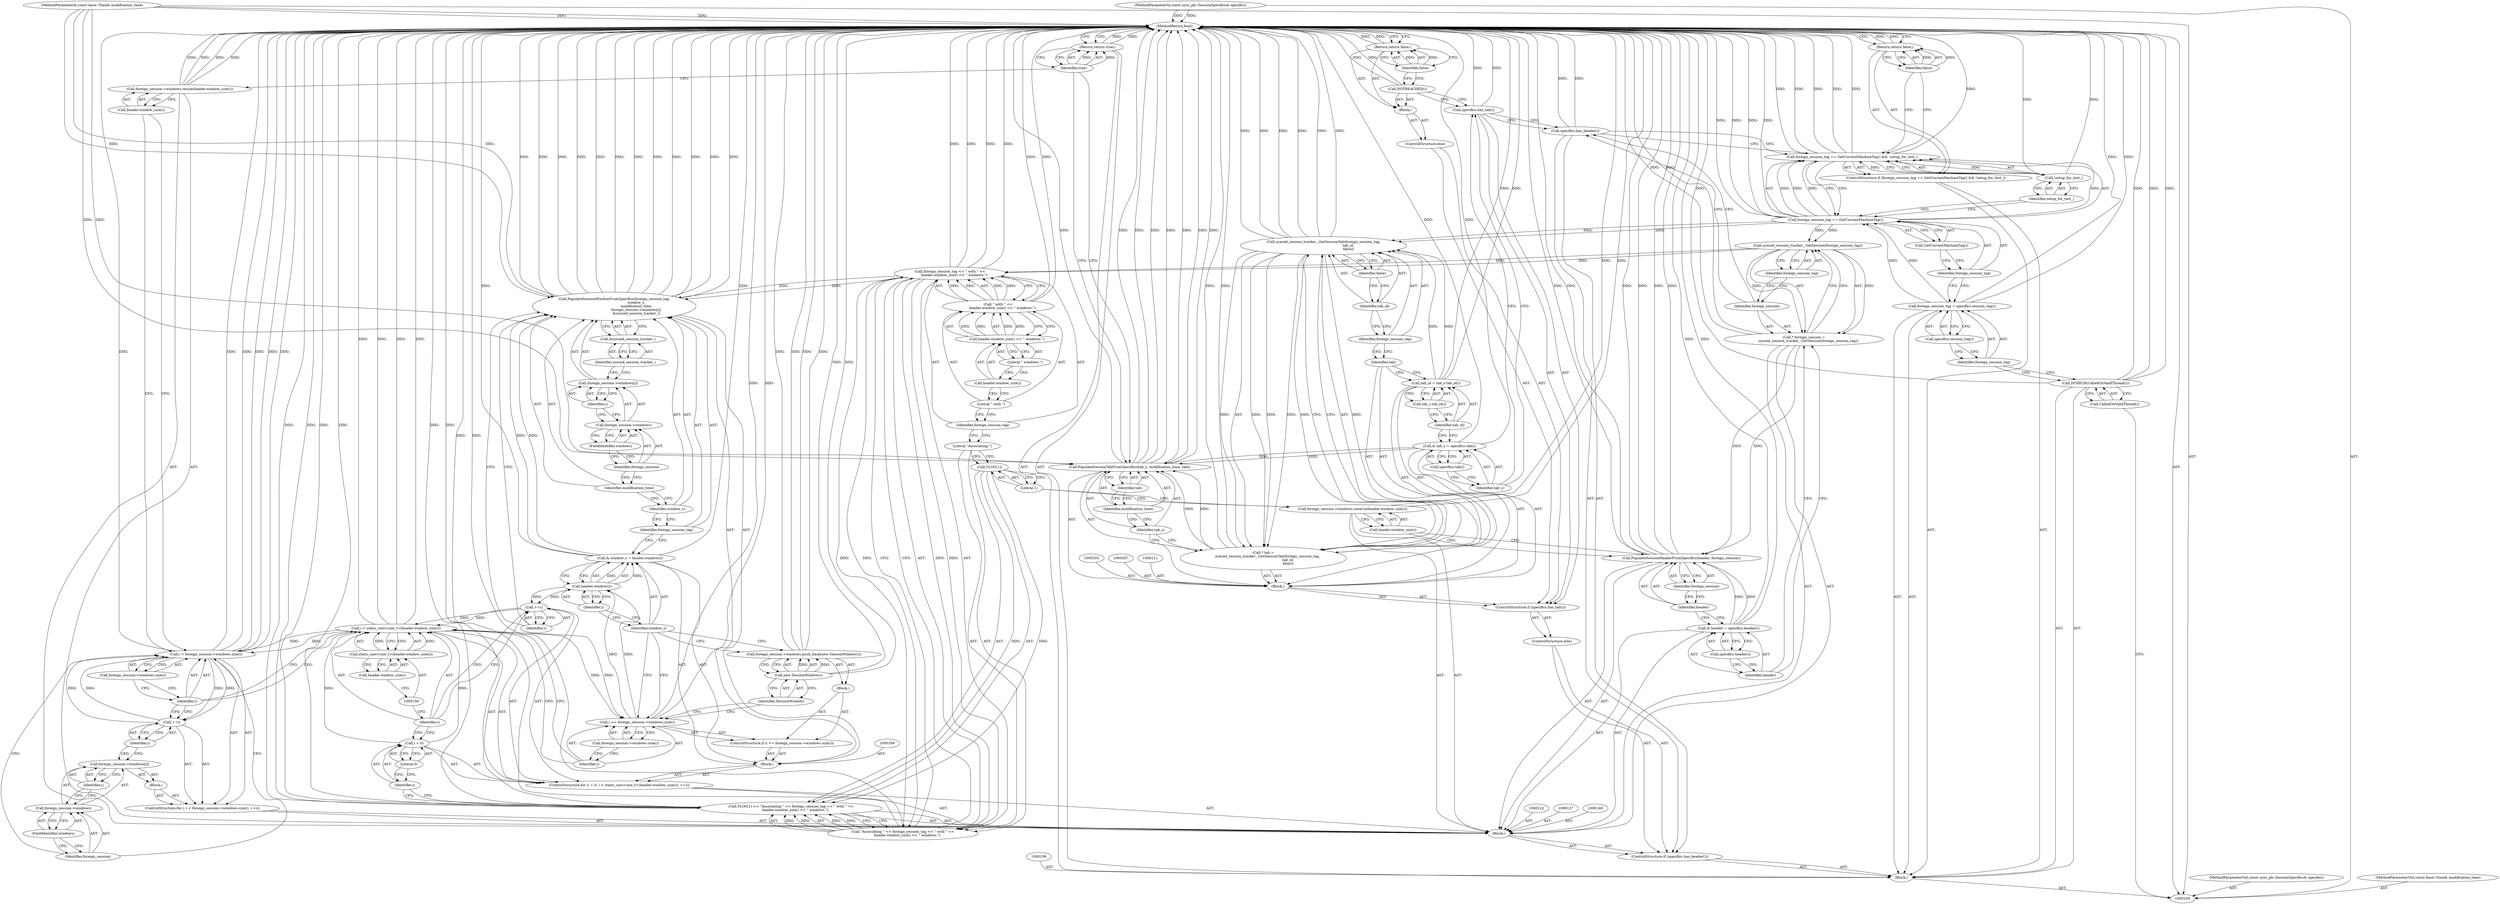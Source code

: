 digraph "1_Chrome_19190765882e272a6a2162c89acdb29110f7e3cf_8" {
"1000229" [label="(MethodReturn,bool)"];
"1000123" [label="(Call,* foreign_session =\n        synced_session_tracker_.GetSession(foreign_session_tag))"];
"1000124" [label="(Identifier,foreign_session)"];
"1000126" [label="(Identifier,foreign_session_tag)"];
"1000125" [label="(Call,synced_session_tracker_.GetSession(foreign_session_tag))"];
"1000128" [label="(Call,& header = specifics.header())"];
"1000129" [label="(Identifier,header)"];
"1000130" [label="(Call,specifics.header())"];
"1000132" [label="(Identifier,header)"];
"1000131" [label="(Call,PopulateSessionHeaderFromSpecifics(header, foreign_session))"];
"1000133" [label="(Identifier,foreign_session)"];
"1000135" [label="(Call,header.window_size())"];
"1000134" [label="(Call,foreign_session->windows.reserve(header.window_size()))"];
"1000139" [label="(Call,\"Associating \" << foreign_session_tag << \" with \" <<\n        header.window_size() << \" windows.\")"];
"1000140" [label="(Literal,\"Associating \")"];
"1000141" [label="(Call,foreign_session_tag << \" with \" <<\n        header.window_size() << \" windows.\")"];
"1000142" [label="(Identifier,foreign_session_tag)"];
"1000136" [label="(Call,VLOG(1) << \"Associating \" << foreign_session_tag << \" with \" <<\n        header.window_size() << \" windows.\")"];
"1000137" [label="(Call,VLOG(1))"];
"1000143" [label="(Call,\" with \" <<\n        header.window_size() << \" windows.\")"];
"1000144" [label="(Literal,\" with \")"];
"1000138" [label="(Literal,1)"];
"1000147" [label="(Literal,\" windows.\")"];
"1000145" [label="(Call,header.window_size() << \" windows.\")"];
"1000146" [label="(Call,header.window_size())"];
"1000121" [label="(Block,)"];
"1000101" [label="(MethodParameterIn,const sync_pb::SessionSpecifics& specifics)"];
"1000393" [label="(MethodParameterOut,const sync_pb::SessionSpecifics& specifics)"];
"1000152" [label="(Literal,0)"];
"1000153" [label="(Call,i < static_cast<size_t>(header.window_size()))"];
"1000154" [label="(Identifier,i)"];
"1000155" [label="(Call,static_cast<size_t>(header.window_size()))"];
"1000149" [label="(ControlStructure,for (i = 0; i < static_cast<size_t>(header.window_size()); ++i))"];
"1000157" [label="(Call,header.window_size())"];
"1000158" [label="(Call,++i)"];
"1000159" [label="(Identifier,i)"];
"1000150" [label="(Call,i = 0)"];
"1000151" [label="(Identifier,i)"];
"1000162" [label="(Call,i >= foreign_session->windows.size())"];
"1000163" [label="(Identifier,i)"];
"1000164" [label="(Call,foreign_session->windows.size())"];
"1000165" [label="(Block,)"];
"1000161" [label="(ControlStructure,if (i >= foreign_session->windows.size()))"];
"1000167" [label="(Call,new SessionWindow())"];
"1000168" [label="(Identifier,SessionWindow)"];
"1000166" [label="(Call,foreign_session->windows.push_back(new SessionWindow()))"];
"1000170" [label="(Call,& window_s = header.window(i))"];
"1000171" [label="(Identifier,window_s)"];
"1000172" [label="(Call,header.window(i))"];
"1000160" [label="(Block,)"];
"1000173" [label="(Identifier,i)"];
"1000175" [label="(Identifier,foreign_session_tag)"];
"1000174" [label="(Call,PopulateSessionWindowFromSpecifics(foreign_session_tag,\n                                         window_s,\n                                         modification_time,\n                                         foreign_session->windows[i],\n                                         &synced_session_tracker_))"];
"1000176" [label="(Identifier,window_s)"];
"1000177" [label="(Identifier,modification_time)"];
"1000178" [label="(Call,foreign_session->windows[i])"];
"1000179" [label="(Call,foreign_session->windows)"];
"1000180" [label="(Identifier,foreign_session)"];
"1000181" [label="(FieldIdentifier,windows)"];
"1000182" [label="(Identifier,i)"];
"1000183" [label="(Call,&synced_session_tracker_)"];
"1000184" [label="(Identifier,synced_session_tracker_)"];
"1000102" [label="(MethodParameterIn,const base::Time& modification_time)"];
"1000394" [label="(MethodParameterOut,const base::Time& modification_time)"];
"1000103" [label="(Block,)"];
"1000186" [label="(Call,i < foreign_session->windows.size())"];
"1000187" [label="(Identifier,i)"];
"1000188" [label="(Call,foreign_session->windows.size())"];
"1000185" [label="(ControlStructure,for (; i < foreign_session->windows.size(); ++i))"];
"1000189" [label="(Call,++i)"];
"1000190" [label="(Identifier,i)"];
"1000191" [label="(Block,)"];
"1000192" [label="(Call,foreign_session->windows[i])"];
"1000193" [label="(Call,foreign_session->windows)"];
"1000194" [label="(Identifier,foreign_session)"];
"1000195" [label="(FieldIdentifier,windows)"];
"1000196" [label="(Identifier,i)"];
"1000198" [label="(Call,header.window_size())"];
"1000197" [label="(Call,foreign_session->windows.resize(header.window_size()))"];
"1000201" [label="(Call,specifics.has_tab())"];
"1000199" [label="(ControlStructure,else)"];
"1000200" [label="(ControlStructure,if (specifics.has_tab()))"];
"1000204" [label="(Call,& tab_s = specifics.tab())"];
"1000205" [label="(Identifier,tab_s)"];
"1000206" [label="(Call,specifics.tab())"];
"1000208" [label="(Call,tab_id = tab_s.tab_id())"];
"1000209" [label="(Identifier,tab_id)"];
"1000210" [label="(Call,tab_s.tab_id())"];
"1000212" [label="(Call,* tab =\n        synced_session_tracker_.GetSessionTab(foreign_session_tag,\n                                              tab_id,\n                                              false))"];
"1000213" [label="(Identifier,tab)"];
"1000202" [label="(Block,)"];
"1000215" [label="(Identifier,foreign_session_tag)"];
"1000214" [label="(Call,synced_session_tracker_.GetSessionTab(foreign_session_tag,\n                                              tab_id,\n                                              false))"];
"1000105" [label="(Call,CalledOnValidThread())"];
"1000104" [label="(Call,DCHECK(CalledOnValidThread()))"];
"1000216" [label="(Identifier,tab_id)"];
"1000217" [label="(Identifier,false)"];
"1000219" [label="(Identifier,tab_s)"];
"1000218" [label="(Call,PopulateSessionTabFromSpecifics(tab_s, modification_time, tab))"];
"1000220" [label="(Identifier,modification_time)"];
"1000221" [label="(Identifier,tab)"];
"1000222" [label="(ControlStructure,else)"];
"1000223" [label="(Block,)"];
"1000224" [label="(Call,NOTREACHED())"];
"1000226" [label="(Identifier,false)"];
"1000225" [label="(Return,return false;)"];
"1000227" [label="(Return,return true;)"];
"1000228" [label="(Identifier,true)"];
"1000107" [label="(Call,foreign_session_tag = specifics.session_tag())"];
"1000108" [label="(Identifier,foreign_session_tag)"];
"1000109" [label="(Call,specifics.session_tag())"];
"1000110" [label="(ControlStructure,if (foreign_session_tag == GetCurrentMachineTag() && !setup_for_test_))"];
"1000114" [label="(Call,GetCurrentMachineTag())"];
"1000115" [label="(Call,!setup_for_test_)"];
"1000116" [label="(Identifier,setup_for_test_)"];
"1000111" [label="(Call,foreign_session_tag == GetCurrentMachineTag() && !setup_for_test_)"];
"1000112" [label="(Call,foreign_session_tag == GetCurrentMachineTag())"];
"1000113" [label="(Identifier,foreign_session_tag)"];
"1000118" [label="(Identifier,false)"];
"1000117" [label="(Return,return false;)"];
"1000119" [label="(ControlStructure,if (specifics.has_header()))"];
"1000120" [label="(Call,specifics.has_header())"];
"1000229" -> "1000100"  [label="AST: "];
"1000229" -> "1000117"  [label="CFG: "];
"1000229" -> "1000225"  [label="CFG: "];
"1000229" -> "1000227"  [label="CFG: "];
"1000214" -> "1000229"  [label="DDG: "];
"1000214" -> "1000229"  [label="DDG: "];
"1000214" -> "1000229"  [label="DDG: "];
"1000104" -> "1000229"  [label="DDG: "];
"1000104" -> "1000229"  [label="DDG: "];
"1000166" -> "1000229"  [label="DDG: "];
"1000166" -> "1000229"  [label="DDG: "];
"1000153" -> "1000229"  [label="DDG: "];
"1000153" -> "1000229"  [label="DDG: "];
"1000197" -> "1000229"  [label="DDG: "];
"1000197" -> "1000229"  [label="DDG: "];
"1000162" -> "1000229"  [label="DDG: "];
"1000186" -> "1000229"  [label="DDG: "];
"1000186" -> "1000229"  [label="DDG: "];
"1000186" -> "1000229"  [label="DDG: "];
"1000174" -> "1000229"  [label="DDG: "];
"1000174" -> "1000229"  [label="DDG: "];
"1000174" -> "1000229"  [label="DDG: "];
"1000174" -> "1000229"  [label="DDG: "];
"1000174" -> "1000229"  [label="DDG: "];
"1000174" -> "1000229"  [label="DDG: "];
"1000167" -> "1000229"  [label="DDG: "];
"1000128" -> "1000229"  [label="DDG: "];
"1000170" -> "1000229"  [label="DDG: "];
"1000141" -> "1000229"  [label="DDG: "];
"1000141" -> "1000229"  [label="DDG: "];
"1000218" -> "1000229"  [label="DDG: "];
"1000218" -> "1000229"  [label="DDG: "];
"1000218" -> "1000229"  [label="DDG: "];
"1000218" -> "1000229"  [label="DDG: "];
"1000123" -> "1000229"  [label="DDG: "];
"1000201" -> "1000229"  [label="DDG: "];
"1000208" -> "1000229"  [label="DDG: "];
"1000112" -> "1000229"  [label="DDG: "];
"1000112" -> "1000229"  [label="DDG: "];
"1000212" -> "1000229"  [label="DDG: "];
"1000204" -> "1000229"  [label="DDG: "];
"1000131" -> "1000229"  [label="DDG: "];
"1000131" -> "1000229"  [label="DDG: "];
"1000131" -> "1000229"  [label="DDG: "];
"1000139" -> "1000229"  [label="DDG: "];
"1000136" -> "1000229"  [label="DDG: "];
"1000136" -> "1000229"  [label="DDG: "];
"1000136" -> "1000229"  [label="DDG: "];
"1000134" -> "1000229"  [label="DDG: "];
"1000111" -> "1000229"  [label="DDG: "];
"1000111" -> "1000229"  [label="DDG: "];
"1000111" -> "1000229"  [label="DDG: "];
"1000102" -> "1000229"  [label="DDG: "];
"1000101" -> "1000229"  [label="DDG: "];
"1000120" -> "1000229"  [label="DDG: "];
"1000143" -> "1000229"  [label="DDG: "];
"1000115" -> "1000229"  [label="DDG: "];
"1000107" -> "1000229"  [label="DDG: "];
"1000224" -> "1000229"  [label="DDG: "];
"1000227" -> "1000229"  [label="DDG: "];
"1000225" -> "1000229"  [label="DDG: "];
"1000117" -> "1000229"  [label="DDG: "];
"1000123" -> "1000121"  [label="AST: "];
"1000123" -> "1000125"  [label="CFG: "];
"1000124" -> "1000123"  [label="AST: "];
"1000125" -> "1000123"  [label="AST: "];
"1000129" -> "1000123"  [label="CFG: "];
"1000123" -> "1000229"  [label="DDG: "];
"1000125" -> "1000123"  [label="DDG: "];
"1000123" -> "1000131"  [label="DDG: "];
"1000124" -> "1000123"  [label="AST: "];
"1000124" -> "1000120"  [label="CFG: "];
"1000126" -> "1000124"  [label="CFG: "];
"1000126" -> "1000125"  [label="AST: "];
"1000126" -> "1000124"  [label="CFG: "];
"1000125" -> "1000126"  [label="CFG: "];
"1000125" -> "1000123"  [label="AST: "];
"1000125" -> "1000126"  [label="CFG: "];
"1000126" -> "1000125"  [label="AST: "];
"1000123" -> "1000125"  [label="CFG: "];
"1000125" -> "1000123"  [label="DDG: "];
"1000112" -> "1000125"  [label="DDG: "];
"1000125" -> "1000141"  [label="DDG: "];
"1000128" -> "1000121"  [label="AST: "];
"1000128" -> "1000130"  [label="CFG: "];
"1000129" -> "1000128"  [label="AST: "];
"1000130" -> "1000128"  [label="AST: "];
"1000132" -> "1000128"  [label="CFG: "];
"1000128" -> "1000229"  [label="DDG: "];
"1000128" -> "1000131"  [label="DDG: "];
"1000129" -> "1000128"  [label="AST: "];
"1000129" -> "1000123"  [label="CFG: "];
"1000130" -> "1000129"  [label="CFG: "];
"1000130" -> "1000128"  [label="AST: "];
"1000130" -> "1000129"  [label="CFG: "];
"1000128" -> "1000130"  [label="CFG: "];
"1000132" -> "1000131"  [label="AST: "];
"1000132" -> "1000128"  [label="CFG: "];
"1000133" -> "1000132"  [label="CFG: "];
"1000131" -> "1000121"  [label="AST: "];
"1000131" -> "1000133"  [label="CFG: "];
"1000132" -> "1000131"  [label="AST: "];
"1000133" -> "1000131"  [label="AST: "];
"1000135" -> "1000131"  [label="CFG: "];
"1000131" -> "1000229"  [label="DDG: "];
"1000131" -> "1000229"  [label="DDG: "];
"1000131" -> "1000229"  [label="DDG: "];
"1000128" -> "1000131"  [label="DDG: "];
"1000123" -> "1000131"  [label="DDG: "];
"1000133" -> "1000131"  [label="AST: "];
"1000133" -> "1000132"  [label="CFG: "];
"1000131" -> "1000133"  [label="CFG: "];
"1000135" -> "1000134"  [label="AST: "];
"1000135" -> "1000131"  [label="CFG: "];
"1000134" -> "1000135"  [label="CFG: "];
"1000134" -> "1000121"  [label="AST: "];
"1000134" -> "1000135"  [label="CFG: "];
"1000135" -> "1000134"  [label="AST: "];
"1000138" -> "1000134"  [label="CFG: "];
"1000134" -> "1000229"  [label="DDG: "];
"1000139" -> "1000136"  [label="AST: "];
"1000139" -> "1000141"  [label="CFG: "];
"1000140" -> "1000139"  [label="AST: "];
"1000141" -> "1000139"  [label="AST: "];
"1000136" -> "1000139"  [label="CFG: "];
"1000139" -> "1000229"  [label="DDG: "];
"1000139" -> "1000136"  [label="DDG: "];
"1000139" -> "1000136"  [label="DDG: "];
"1000141" -> "1000139"  [label="DDG: "];
"1000141" -> "1000139"  [label="DDG: "];
"1000140" -> "1000139"  [label="AST: "];
"1000140" -> "1000137"  [label="CFG: "];
"1000142" -> "1000140"  [label="CFG: "];
"1000141" -> "1000139"  [label="AST: "];
"1000141" -> "1000143"  [label="CFG: "];
"1000142" -> "1000141"  [label="AST: "];
"1000143" -> "1000141"  [label="AST: "];
"1000139" -> "1000141"  [label="CFG: "];
"1000141" -> "1000229"  [label="DDG: "];
"1000141" -> "1000229"  [label="DDG: "];
"1000141" -> "1000139"  [label="DDG: "];
"1000141" -> "1000139"  [label="DDG: "];
"1000125" -> "1000141"  [label="DDG: "];
"1000143" -> "1000141"  [label="DDG: "];
"1000143" -> "1000141"  [label="DDG: "];
"1000141" -> "1000174"  [label="DDG: "];
"1000142" -> "1000141"  [label="AST: "];
"1000142" -> "1000140"  [label="CFG: "];
"1000144" -> "1000142"  [label="CFG: "];
"1000136" -> "1000121"  [label="AST: "];
"1000136" -> "1000139"  [label="CFG: "];
"1000137" -> "1000136"  [label="AST: "];
"1000139" -> "1000136"  [label="AST: "];
"1000151" -> "1000136"  [label="CFG: "];
"1000136" -> "1000229"  [label="DDG: "];
"1000136" -> "1000229"  [label="DDG: "];
"1000136" -> "1000229"  [label="DDG: "];
"1000137" -> "1000136"  [label="DDG: "];
"1000139" -> "1000136"  [label="DDG: "];
"1000139" -> "1000136"  [label="DDG: "];
"1000137" -> "1000136"  [label="AST: "];
"1000137" -> "1000138"  [label="CFG: "];
"1000138" -> "1000137"  [label="AST: "];
"1000140" -> "1000137"  [label="CFG: "];
"1000137" -> "1000136"  [label="DDG: "];
"1000143" -> "1000141"  [label="AST: "];
"1000143" -> "1000145"  [label="CFG: "];
"1000144" -> "1000143"  [label="AST: "];
"1000145" -> "1000143"  [label="AST: "];
"1000141" -> "1000143"  [label="CFG: "];
"1000143" -> "1000229"  [label="DDG: "];
"1000143" -> "1000141"  [label="DDG: "];
"1000143" -> "1000141"  [label="DDG: "];
"1000145" -> "1000143"  [label="DDG: "];
"1000145" -> "1000143"  [label="DDG: "];
"1000144" -> "1000143"  [label="AST: "];
"1000144" -> "1000142"  [label="CFG: "];
"1000146" -> "1000144"  [label="CFG: "];
"1000138" -> "1000137"  [label="AST: "];
"1000138" -> "1000134"  [label="CFG: "];
"1000137" -> "1000138"  [label="CFG: "];
"1000147" -> "1000145"  [label="AST: "];
"1000147" -> "1000146"  [label="CFG: "];
"1000145" -> "1000147"  [label="CFG: "];
"1000145" -> "1000143"  [label="AST: "];
"1000145" -> "1000147"  [label="CFG: "];
"1000146" -> "1000145"  [label="AST: "];
"1000147" -> "1000145"  [label="AST: "];
"1000143" -> "1000145"  [label="CFG: "];
"1000145" -> "1000143"  [label="DDG: "];
"1000145" -> "1000143"  [label="DDG: "];
"1000146" -> "1000145"  [label="AST: "];
"1000146" -> "1000144"  [label="CFG: "];
"1000147" -> "1000146"  [label="CFG: "];
"1000121" -> "1000119"  [label="AST: "];
"1000122" -> "1000121"  [label="AST: "];
"1000123" -> "1000121"  [label="AST: "];
"1000127" -> "1000121"  [label="AST: "];
"1000128" -> "1000121"  [label="AST: "];
"1000131" -> "1000121"  [label="AST: "];
"1000134" -> "1000121"  [label="AST: "];
"1000136" -> "1000121"  [label="AST: "];
"1000148" -> "1000121"  [label="AST: "];
"1000149" -> "1000121"  [label="AST: "];
"1000185" -> "1000121"  [label="AST: "];
"1000197" -> "1000121"  [label="AST: "];
"1000101" -> "1000100"  [label="AST: "];
"1000101" -> "1000229"  [label="DDG: "];
"1000393" -> "1000100"  [label="AST: "];
"1000152" -> "1000150"  [label="AST: "];
"1000152" -> "1000151"  [label="CFG: "];
"1000150" -> "1000152"  [label="CFG: "];
"1000153" -> "1000149"  [label="AST: "];
"1000153" -> "1000155"  [label="CFG: "];
"1000154" -> "1000153"  [label="AST: "];
"1000155" -> "1000153"  [label="AST: "];
"1000163" -> "1000153"  [label="CFG: "];
"1000187" -> "1000153"  [label="CFG: "];
"1000153" -> "1000229"  [label="DDG: "];
"1000153" -> "1000229"  [label="DDG: "];
"1000158" -> "1000153"  [label="DDG: "];
"1000150" -> "1000153"  [label="DDG: "];
"1000155" -> "1000153"  [label="DDG: "];
"1000153" -> "1000162"  [label="DDG: "];
"1000153" -> "1000186"  [label="DDG: "];
"1000154" -> "1000153"  [label="AST: "];
"1000154" -> "1000150"  [label="CFG: "];
"1000154" -> "1000158"  [label="CFG: "];
"1000156" -> "1000154"  [label="CFG: "];
"1000155" -> "1000153"  [label="AST: "];
"1000155" -> "1000157"  [label="CFG: "];
"1000156" -> "1000155"  [label="AST: "];
"1000157" -> "1000155"  [label="AST: "];
"1000153" -> "1000155"  [label="CFG: "];
"1000155" -> "1000153"  [label="DDG: "];
"1000149" -> "1000121"  [label="AST: "];
"1000150" -> "1000149"  [label="AST: "];
"1000153" -> "1000149"  [label="AST: "];
"1000158" -> "1000149"  [label="AST: "];
"1000160" -> "1000149"  [label="AST: "];
"1000157" -> "1000155"  [label="AST: "];
"1000157" -> "1000156"  [label="CFG: "];
"1000155" -> "1000157"  [label="CFG: "];
"1000158" -> "1000149"  [label="AST: "];
"1000158" -> "1000159"  [label="CFG: "];
"1000159" -> "1000158"  [label="AST: "];
"1000154" -> "1000158"  [label="CFG: "];
"1000158" -> "1000153"  [label="DDG: "];
"1000172" -> "1000158"  [label="DDG: "];
"1000159" -> "1000158"  [label="AST: "];
"1000159" -> "1000174"  [label="CFG: "];
"1000158" -> "1000159"  [label="CFG: "];
"1000150" -> "1000149"  [label="AST: "];
"1000150" -> "1000152"  [label="CFG: "];
"1000151" -> "1000150"  [label="AST: "];
"1000152" -> "1000150"  [label="AST: "];
"1000154" -> "1000150"  [label="CFG: "];
"1000150" -> "1000153"  [label="DDG: "];
"1000151" -> "1000150"  [label="AST: "];
"1000151" -> "1000136"  [label="CFG: "];
"1000152" -> "1000151"  [label="CFG: "];
"1000162" -> "1000161"  [label="AST: "];
"1000162" -> "1000164"  [label="CFG: "];
"1000163" -> "1000162"  [label="AST: "];
"1000164" -> "1000162"  [label="AST: "];
"1000168" -> "1000162"  [label="CFG: "];
"1000171" -> "1000162"  [label="CFG: "];
"1000162" -> "1000229"  [label="DDG: "];
"1000153" -> "1000162"  [label="DDG: "];
"1000162" -> "1000172"  [label="DDG: "];
"1000163" -> "1000162"  [label="AST: "];
"1000163" -> "1000153"  [label="CFG: "];
"1000164" -> "1000163"  [label="CFG: "];
"1000164" -> "1000162"  [label="AST: "];
"1000164" -> "1000163"  [label="CFG: "];
"1000162" -> "1000164"  [label="CFG: "];
"1000165" -> "1000161"  [label="AST: "];
"1000166" -> "1000165"  [label="AST: "];
"1000161" -> "1000160"  [label="AST: "];
"1000162" -> "1000161"  [label="AST: "];
"1000165" -> "1000161"  [label="AST: "];
"1000167" -> "1000166"  [label="AST: "];
"1000167" -> "1000168"  [label="CFG: "];
"1000168" -> "1000167"  [label="AST: "];
"1000166" -> "1000167"  [label="CFG: "];
"1000167" -> "1000229"  [label="DDG: "];
"1000167" -> "1000166"  [label="DDG: "];
"1000168" -> "1000167"  [label="AST: "];
"1000168" -> "1000162"  [label="CFG: "];
"1000167" -> "1000168"  [label="CFG: "];
"1000166" -> "1000165"  [label="AST: "];
"1000166" -> "1000167"  [label="CFG: "];
"1000167" -> "1000166"  [label="AST: "];
"1000171" -> "1000166"  [label="CFG: "];
"1000166" -> "1000229"  [label="DDG: "];
"1000166" -> "1000229"  [label="DDG: "];
"1000167" -> "1000166"  [label="DDG: "];
"1000170" -> "1000160"  [label="AST: "];
"1000170" -> "1000172"  [label="CFG: "];
"1000171" -> "1000170"  [label="AST: "];
"1000172" -> "1000170"  [label="AST: "];
"1000175" -> "1000170"  [label="CFG: "];
"1000170" -> "1000229"  [label="DDG: "];
"1000172" -> "1000170"  [label="DDG: "];
"1000170" -> "1000174"  [label="DDG: "];
"1000171" -> "1000170"  [label="AST: "];
"1000171" -> "1000166"  [label="CFG: "];
"1000171" -> "1000162"  [label="CFG: "];
"1000173" -> "1000171"  [label="CFG: "];
"1000172" -> "1000170"  [label="AST: "];
"1000172" -> "1000173"  [label="CFG: "];
"1000173" -> "1000172"  [label="AST: "];
"1000170" -> "1000172"  [label="CFG: "];
"1000172" -> "1000158"  [label="DDG: "];
"1000172" -> "1000170"  [label="DDG: "];
"1000162" -> "1000172"  [label="DDG: "];
"1000160" -> "1000149"  [label="AST: "];
"1000161" -> "1000160"  [label="AST: "];
"1000169" -> "1000160"  [label="AST: "];
"1000170" -> "1000160"  [label="AST: "];
"1000174" -> "1000160"  [label="AST: "];
"1000173" -> "1000172"  [label="AST: "];
"1000173" -> "1000171"  [label="CFG: "];
"1000172" -> "1000173"  [label="CFG: "];
"1000175" -> "1000174"  [label="AST: "];
"1000175" -> "1000170"  [label="CFG: "];
"1000176" -> "1000175"  [label="CFG: "];
"1000174" -> "1000160"  [label="AST: "];
"1000174" -> "1000183"  [label="CFG: "];
"1000175" -> "1000174"  [label="AST: "];
"1000176" -> "1000174"  [label="AST: "];
"1000177" -> "1000174"  [label="AST: "];
"1000178" -> "1000174"  [label="AST: "];
"1000183" -> "1000174"  [label="AST: "];
"1000159" -> "1000174"  [label="CFG: "];
"1000174" -> "1000229"  [label="DDG: "];
"1000174" -> "1000229"  [label="DDG: "];
"1000174" -> "1000229"  [label="DDG: "];
"1000174" -> "1000229"  [label="DDG: "];
"1000174" -> "1000229"  [label="DDG: "];
"1000174" -> "1000229"  [label="DDG: "];
"1000141" -> "1000174"  [label="DDG: "];
"1000170" -> "1000174"  [label="DDG: "];
"1000102" -> "1000174"  [label="DDG: "];
"1000176" -> "1000174"  [label="AST: "];
"1000176" -> "1000175"  [label="CFG: "];
"1000177" -> "1000176"  [label="CFG: "];
"1000177" -> "1000174"  [label="AST: "];
"1000177" -> "1000176"  [label="CFG: "];
"1000180" -> "1000177"  [label="CFG: "];
"1000178" -> "1000174"  [label="AST: "];
"1000178" -> "1000182"  [label="CFG: "];
"1000179" -> "1000178"  [label="AST: "];
"1000182" -> "1000178"  [label="AST: "];
"1000184" -> "1000178"  [label="CFG: "];
"1000179" -> "1000178"  [label="AST: "];
"1000179" -> "1000181"  [label="CFG: "];
"1000180" -> "1000179"  [label="AST: "];
"1000181" -> "1000179"  [label="AST: "];
"1000182" -> "1000179"  [label="CFG: "];
"1000180" -> "1000179"  [label="AST: "];
"1000180" -> "1000177"  [label="CFG: "];
"1000181" -> "1000180"  [label="CFG: "];
"1000181" -> "1000179"  [label="AST: "];
"1000181" -> "1000180"  [label="CFG: "];
"1000179" -> "1000181"  [label="CFG: "];
"1000182" -> "1000178"  [label="AST: "];
"1000182" -> "1000179"  [label="CFG: "];
"1000178" -> "1000182"  [label="CFG: "];
"1000183" -> "1000174"  [label="AST: "];
"1000183" -> "1000184"  [label="CFG: "];
"1000184" -> "1000183"  [label="AST: "];
"1000174" -> "1000183"  [label="CFG: "];
"1000184" -> "1000183"  [label="AST: "];
"1000184" -> "1000178"  [label="CFG: "];
"1000183" -> "1000184"  [label="CFG: "];
"1000102" -> "1000100"  [label="AST: "];
"1000102" -> "1000229"  [label="DDG: "];
"1000102" -> "1000174"  [label="DDG: "];
"1000102" -> "1000218"  [label="DDG: "];
"1000394" -> "1000100"  [label="AST: "];
"1000103" -> "1000100"  [label="AST: "];
"1000104" -> "1000103"  [label="AST: "];
"1000106" -> "1000103"  [label="AST: "];
"1000107" -> "1000103"  [label="AST: "];
"1000110" -> "1000103"  [label="AST: "];
"1000119" -> "1000103"  [label="AST: "];
"1000227" -> "1000103"  [label="AST: "];
"1000186" -> "1000185"  [label="AST: "];
"1000186" -> "1000188"  [label="CFG: "];
"1000187" -> "1000186"  [label="AST: "];
"1000188" -> "1000186"  [label="AST: "];
"1000194" -> "1000186"  [label="CFG: "];
"1000198" -> "1000186"  [label="CFG: "];
"1000186" -> "1000229"  [label="DDG: "];
"1000186" -> "1000229"  [label="DDG: "];
"1000186" -> "1000229"  [label="DDG: "];
"1000189" -> "1000186"  [label="DDG: "];
"1000153" -> "1000186"  [label="DDG: "];
"1000186" -> "1000189"  [label="DDG: "];
"1000187" -> "1000186"  [label="AST: "];
"1000187" -> "1000189"  [label="CFG: "];
"1000187" -> "1000153"  [label="CFG: "];
"1000188" -> "1000187"  [label="CFG: "];
"1000188" -> "1000186"  [label="AST: "];
"1000188" -> "1000187"  [label="CFG: "];
"1000186" -> "1000188"  [label="CFG: "];
"1000185" -> "1000121"  [label="AST: "];
"1000186" -> "1000185"  [label="AST: "];
"1000189" -> "1000185"  [label="AST: "];
"1000191" -> "1000185"  [label="AST: "];
"1000189" -> "1000185"  [label="AST: "];
"1000189" -> "1000190"  [label="CFG: "];
"1000190" -> "1000189"  [label="AST: "];
"1000187" -> "1000189"  [label="CFG: "];
"1000189" -> "1000186"  [label="DDG: "];
"1000186" -> "1000189"  [label="DDG: "];
"1000190" -> "1000189"  [label="AST: "];
"1000190" -> "1000192"  [label="CFG: "];
"1000189" -> "1000190"  [label="CFG: "];
"1000191" -> "1000185"  [label="AST: "];
"1000192" -> "1000191"  [label="AST: "];
"1000192" -> "1000191"  [label="AST: "];
"1000192" -> "1000196"  [label="CFG: "];
"1000193" -> "1000192"  [label="AST: "];
"1000196" -> "1000192"  [label="AST: "];
"1000190" -> "1000192"  [label="CFG: "];
"1000193" -> "1000192"  [label="AST: "];
"1000193" -> "1000195"  [label="CFG: "];
"1000194" -> "1000193"  [label="AST: "];
"1000195" -> "1000193"  [label="AST: "];
"1000196" -> "1000193"  [label="CFG: "];
"1000194" -> "1000193"  [label="AST: "];
"1000194" -> "1000186"  [label="CFG: "];
"1000195" -> "1000194"  [label="CFG: "];
"1000195" -> "1000193"  [label="AST: "];
"1000195" -> "1000194"  [label="CFG: "];
"1000193" -> "1000195"  [label="CFG: "];
"1000196" -> "1000192"  [label="AST: "];
"1000196" -> "1000193"  [label="CFG: "];
"1000192" -> "1000196"  [label="CFG: "];
"1000198" -> "1000197"  [label="AST: "];
"1000198" -> "1000186"  [label="CFG: "];
"1000197" -> "1000198"  [label="CFG: "];
"1000197" -> "1000121"  [label="AST: "];
"1000197" -> "1000198"  [label="CFG: "];
"1000198" -> "1000197"  [label="AST: "];
"1000228" -> "1000197"  [label="CFG: "];
"1000197" -> "1000229"  [label="DDG: "];
"1000197" -> "1000229"  [label="DDG: "];
"1000201" -> "1000200"  [label="AST: "];
"1000201" -> "1000120"  [label="CFG: "];
"1000205" -> "1000201"  [label="CFG: "];
"1000224" -> "1000201"  [label="CFG: "];
"1000201" -> "1000229"  [label="DDG: "];
"1000199" -> "1000119"  [label="AST: "];
"1000200" -> "1000199"  [label="AST: "];
"1000200" -> "1000199"  [label="AST: "];
"1000201" -> "1000200"  [label="AST: "];
"1000202" -> "1000200"  [label="AST: "];
"1000222" -> "1000200"  [label="AST: "];
"1000204" -> "1000202"  [label="AST: "];
"1000204" -> "1000206"  [label="CFG: "];
"1000205" -> "1000204"  [label="AST: "];
"1000206" -> "1000204"  [label="AST: "];
"1000209" -> "1000204"  [label="CFG: "];
"1000204" -> "1000229"  [label="DDG: "];
"1000204" -> "1000218"  [label="DDG: "];
"1000205" -> "1000204"  [label="AST: "];
"1000205" -> "1000201"  [label="CFG: "];
"1000206" -> "1000205"  [label="CFG: "];
"1000206" -> "1000204"  [label="AST: "];
"1000206" -> "1000205"  [label="CFG: "];
"1000204" -> "1000206"  [label="CFG: "];
"1000208" -> "1000202"  [label="AST: "];
"1000208" -> "1000210"  [label="CFG: "];
"1000209" -> "1000208"  [label="AST: "];
"1000210" -> "1000208"  [label="AST: "];
"1000213" -> "1000208"  [label="CFG: "];
"1000208" -> "1000229"  [label="DDG: "];
"1000208" -> "1000214"  [label="DDG: "];
"1000209" -> "1000208"  [label="AST: "];
"1000209" -> "1000204"  [label="CFG: "];
"1000210" -> "1000209"  [label="CFG: "];
"1000210" -> "1000208"  [label="AST: "];
"1000210" -> "1000209"  [label="CFG: "];
"1000208" -> "1000210"  [label="CFG: "];
"1000212" -> "1000202"  [label="AST: "];
"1000212" -> "1000214"  [label="CFG: "];
"1000213" -> "1000212"  [label="AST: "];
"1000214" -> "1000212"  [label="AST: "];
"1000219" -> "1000212"  [label="CFG: "];
"1000212" -> "1000229"  [label="DDG: "];
"1000214" -> "1000212"  [label="DDG: "];
"1000214" -> "1000212"  [label="DDG: "];
"1000214" -> "1000212"  [label="DDG: "];
"1000212" -> "1000218"  [label="DDG: "];
"1000213" -> "1000212"  [label="AST: "];
"1000213" -> "1000208"  [label="CFG: "];
"1000215" -> "1000213"  [label="CFG: "];
"1000202" -> "1000200"  [label="AST: "];
"1000203" -> "1000202"  [label="AST: "];
"1000204" -> "1000202"  [label="AST: "];
"1000207" -> "1000202"  [label="AST: "];
"1000208" -> "1000202"  [label="AST: "];
"1000211" -> "1000202"  [label="AST: "];
"1000212" -> "1000202"  [label="AST: "];
"1000218" -> "1000202"  [label="AST: "];
"1000215" -> "1000214"  [label="AST: "];
"1000215" -> "1000213"  [label="CFG: "];
"1000216" -> "1000215"  [label="CFG: "];
"1000214" -> "1000212"  [label="AST: "];
"1000214" -> "1000217"  [label="CFG: "];
"1000215" -> "1000214"  [label="AST: "];
"1000216" -> "1000214"  [label="AST: "];
"1000217" -> "1000214"  [label="AST: "];
"1000212" -> "1000214"  [label="CFG: "];
"1000214" -> "1000229"  [label="DDG: "];
"1000214" -> "1000229"  [label="DDG: "];
"1000214" -> "1000229"  [label="DDG: "];
"1000214" -> "1000212"  [label="DDG: "];
"1000214" -> "1000212"  [label="DDG: "];
"1000214" -> "1000212"  [label="DDG: "];
"1000112" -> "1000214"  [label="DDG: "];
"1000208" -> "1000214"  [label="DDG: "];
"1000105" -> "1000104"  [label="AST: "];
"1000105" -> "1000100"  [label="CFG: "];
"1000104" -> "1000105"  [label="CFG: "];
"1000104" -> "1000103"  [label="AST: "];
"1000104" -> "1000105"  [label="CFG: "];
"1000105" -> "1000104"  [label="AST: "];
"1000108" -> "1000104"  [label="CFG: "];
"1000104" -> "1000229"  [label="DDG: "];
"1000104" -> "1000229"  [label="DDG: "];
"1000216" -> "1000214"  [label="AST: "];
"1000216" -> "1000215"  [label="CFG: "];
"1000217" -> "1000216"  [label="CFG: "];
"1000217" -> "1000214"  [label="AST: "];
"1000217" -> "1000216"  [label="CFG: "];
"1000214" -> "1000217"  [label="CFG: "];
"1000219" -> "1000218"  [label="AST: "];
"1000219" -> "1000212"  [label="CFG: "];
"1000220" -> "1000219"  [label="CFG: "];
"1000218" -> "1000202"  [label="AST: "];
"1000218" -> "1000221"  [label="CFG: "];
"1000219" -> "1000218"  [label="AST: "];
"1000220" -> "1000218"  [label="AST: "];
"1000221" -> "1000218"  [label="AST: "];
"1000228" -> "1000218"  [label="CFG: "];
"1000218" -> "1000229"  [label="DDG: "];
"1000218" -> "1000229"  [label="DDG: "];
"1000218" -> "1000229"  [label="DDG: "];
"1000218" -> "1000229"  [label="DDG: "];
"1000204" -> "1000218"  [label="DDG: "];
"1000102" -> "1000218"  [label="DDG: "];
"1000212" -> "1000218"  [label="DDG: "];
"1000220" -> "1000218"  [label="AST: "];
"1000220" -> "1000219"  [label="CFG: "];
"1000221" -> "1000220"  [label="CFG: "];
"1000221" -> "1000218"  [label="AST: "];
"1000221" -> "1000220"  [label="CFG: "];
"1000218" -> "1000221"  [label="CFG: "];
"1000222" -> "1000200"  [label="AST: "];
"1000223" -> "1000222"  [label="AST: "];
"1000223" -> "1000222"  [label="AST: "];
"1000224" -> "1000223"  [label="AST: "];
"1000225" -> "1000223"  [label="AST: "];
"1000224" -> "1000223"  [label="AST: "];
"1000224" -> "1000201"  [label="CFG: "];
"1000226" -> "1000224"  [label="CFG: "];
"1000224" -> "1000229"  [label="DDG: "];
"1000226" -> "1000225"  [label="AST: "];
"1000226" -> "1000224"  [label="CFG: "];
"1000225" -> "1000226"  [label="CFG: "];
"1000226" -> "1000225"  [label="DDG: "];
"1000225" -> "1000223"  [label="AST: "];
"1000225" -> "1000226"  [label="CFG: "];
"1000226" -> "1000225"  [label="AST: "];
"1000229" -> "1000225"  [label="CFG: "];
"1000225" -> "1000229"  [label="DDG: "];
"1000226" -> "1000225"  [label="DDG: "];
"1000227" -> "1000103"  [label="AST: "];
"1000227" -> "1000228"  [label="CFG: "];
"1000228" -> "1000227"  [label="AST: "];
"1000229" -> "1000227"  [label="CFG: "];
"1000227" -> "1000229"  [label="DDG: "];
"1000228" -> "1000227"  [label="DDG: "];
"1000228" -> "1000227"  [label="AST: "];
"1000227" -> "1000228"  [label="CFG: "];
"1000228" -> "1000218"  [label="CFG: "];
"1000228" -> "1000227"  [label="DDG: "];
"1000107" -> "1000103"  [label="AST: "];
"1000107" -> "1000109"  [label="CFG: "];
"1000108" -> "1000107"  [label="AST: "];
"1000109" -> "1000107"  [label="AST: "];
"1000113" -> "1000107"  [label="CFG: "];
"1000107" -> "1000229"  [label="DDG: "];
"1000107" -> "1000112"  [label="DDG: "];
"1000108" -> "1000107"  [label="AST: "];
"1000108" -> "1000104"  [label="CFG: "];
"1000109" -> "1000108"  [label="CFG: "];
"1000109" -> "1000107"  [label="AST: "];
"1000109" -> "1000108"  [label="CFG: "];
"1000107" -> "1000109"  [label="CFG: "];
"1000110" -> "1000103"  [label="AST: "];
"1000111" -> "1000110"  [label="AST: "];
"1000117" -> "1000110"  [label="AST: "];
"1000114" -> "1000112"  [label="AST: "];
"1000114" -> "1000113"  [label="CFG: "];
"1000112" -> "1000114"  [label="CFG: "];
"1000115" -> "1000111"  [label="AST: "];
"1000115" -> "1000116"  [label="CFG: "];
"1000116" -> "1000115"  [label="AST: "];
"1000111" -> "1000115"  [label="CFG: "];
"1000115" -> "1000229"  [label="DDG: "];
"1000115" -> "1000111"  [label="DDG: "];
"1000116" -> "1000115"  [label="AST: "];
"1000116" -> "1000112"  [label="CFG: "];
"1000115" -> "1000116"  [label="CFG: "];
"1000111" -> "1000110"  [label="AST: "];
"1000111" -> "1000112"  [label="CFG: "];
"1000111" -> "1000115"  [label="CFG: "];
"1000112" -> "1000111"  [label="AST: "];
"1000115" -> "1000111"  [label="AST: "];
"1000118" -> "1000111"  [label="CFG: "];
"1000120" -> "1000111"  [label="CFG: "];
"1000111" -> "1000229"  [label="DDG: "];
"1000111" -> "1000229"  [label="DDG: "];
"1000111" -> "1000229"  [label="DDG: "];
"1000112" -> "1000111"  [label="DDG: "];
"1000112" -> "1000111"  [label="DDG: "];
"1000115" -> "1000111"  [label="DDG: "];
"1000112" -> "1000111"  [label="AST: "];
"1000112" -> "1000114"  [label="CFG: "];
"1000113" -> "1000112"  [label="AST: "];
"1000114" -> "1000112"  [label="AST: "];
"1000116" -> "1000112"  [label="CFG: "];
"1000111" -> "1000112"  [label="CFG: "];
"1000112" -> "1000229"  [label="DDG: "];
"1000112" -> "1000229"  [label="DDG: "];
"1000112" -> "1000111"  [label="DDG: "];
"1000112" -> "1000111"  [label="DDG: "];
"1000107" -> "1000112"  [label="DDG: "];
"1000112" -> "1000125"  [label="DDG: "];
"1000112" -> "1000214"  [label="DDG: "];
"1000113" -> "1000112"  [label="AST: "];
"1000113" -> "1000107"  [label="CFG: "];
"1000114" -> "1000113"  [label="CFG: "];
"1000118" -> "1000117"  [label="AST: "];
"1000118" -> "1000111"  [label="CFG: "];
"1000117" -> "1000118"  [label="CFG: "];
"1000118" -> "1000117"  [label="DDG: "];
"1000117" -> "1000110"  [label="AST: "];
"1000117" -> "1000118"  [label="CFG: "];
"1000118" -> "1000117"  [label="AST: "];
"1000229" -> "1000117"  [label="CFG: "];
"1000117" -> "1000229"  [label="DDG: "];
"1000118" -> "1000117"  [label="DDG: "];
"1000119" -> "1000103"  [label="AST: "];
"1000120" -> "1000119"  [label="AST: "];
"1000121" -> "1000119"  [label="AST: "];
"1000199" -> "1000119"  [label="AST: "];
"1000120" -> "1000119"  [label="AST: "];
"1000120" -> "1000111"  [label="CFG: "];
"1000124" -> "1000120"  [label="CFG: "];
"1000201" -> "1000120"  [label="CFG: "];
"1000120" -> "1000229"  [label="DDG: "];
}
